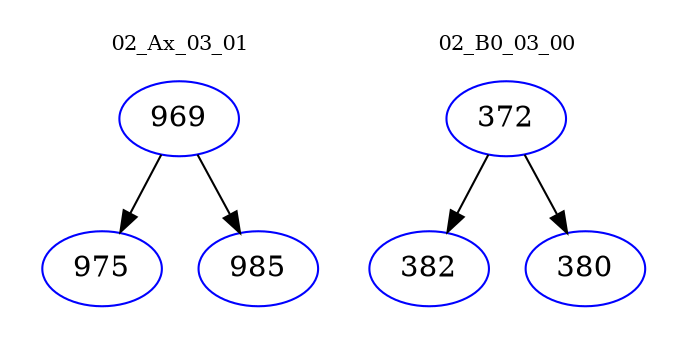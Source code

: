 digraph{
subgraph cluster_0 {
color = white
label = "02_Ax_03_01";
fontsize=10;
T0_969 [label="969", color="blue"]
T0_969 -> T0_975 [color="black"]
T0_975 [label="975", color="blue"]
T0_969 -> T0_985 [color="black"]
T0_985 [label="985", color="blue"]
}
subgraph cluster_1 {
color = white
label = "02_B0_03_00";
fontsize=10;
T1_372 [label="372", color="blue"]
T1_372 -> T1_382 [color="black"]
T1_382 [label="382", color="blue"]
T1_372 -> T1_380 [color="black"]
T1_380 [label="380", color="blue"]
}
}
